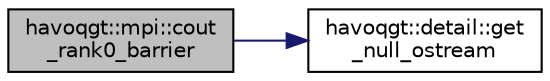 digraph "havoqgt::mpi::cout_rank0_barrier"
{
  edge [fontname="Helvetica",fontsize="10",labelfontname="Helvetica",labelfontsize="10"];
  node [fontname="Helvetica",fontsize="10",shape=record];
  rankdir="LR";
  Node1 [label="havoqgt::mpi::cout\l_rank0_barrier",height=0.2,width=0.4,color="black", fillcolor="grey75", style="filled", fontcolor="black"];
  Node1 -> Node2 [color="midnightblue",fontsize="10",style="solid",fontname="Helvetica"];
  Node2 [label="havoqgt::detail::get\l_null_ostream",height=0.2,width=0.4,color="black", fillcolor="white", style="filled",URL="$namespacehavoqgt_1_1detail.html#a23055168ed519df03f72d9d707320733"];
}

